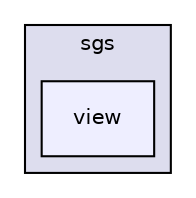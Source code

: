 digraph "RAPSim/src/sgs/view" {
  compound=true
  node [ fontsize="10", fontname="Helvetica"];
  edge [ labelfontsize="10", labelfontname="Helvetica"];
  subgraph clusterdir_01a8656010585e8207038536504a8624 {
    graph [ bgcolor="#ddddee", pencolor="black", label="sgs" fontname="Helvetica", fontsize="10", URL="dir_01a8656010585e8207038536504a8624.html"]
  dir_d40d2128f6a005ac56b48e97c327b103 [shape=box, label="view", style="filled", fillcolor="#eeeeff", pencolor="black", URL="dir_d40d2128f6a005ac56b48e97c327b103.html"];
  }
}
